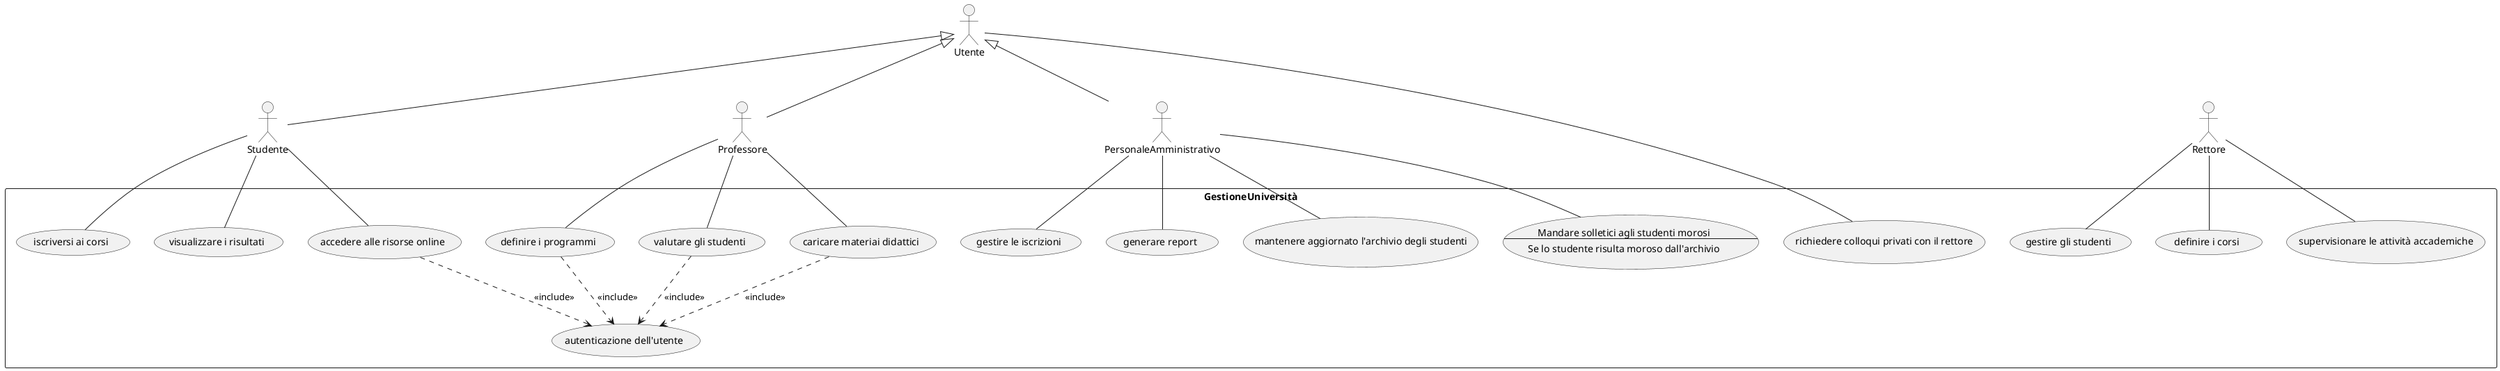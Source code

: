 @startuml
:Utente: as u
:Rettore: as r
:Studente: as s
:Professore: as p
:PersonaleAmministrativo: as pa

rectangle GestioneUniversità {
(gestire gli studenti) as g
(definire i corsi) as d
(supervisionare le attività accademiche) as sup
(richiedere colloqui privati con il rettore) as rich
(iscriversi ai corsi) as sign
(visualizzare i risultati) as view
(accedere alle risorse online) as access
(autenticazione dell'utente) as aut
(definire i programmi) as def
(valutare gli studenti) as val
(caricare materiai didattici) as c
(gestire le iscrizioni) as gi
(generare report) as gr
(mantenere aggiornato l'archivio degli studenti) as ma
usecase ms as "Mandare solletici agli studenti morosi
----
Se lo studente risulta moroso dall'archivio"
}
pa -- gi
pa -- gr
pa -- ma
pa -- ms
access ..> aut : <<include>>
def ..> aut : <<include>>
val ..> aut : <<include>>
c ..> aut : <<include>>
s -- access
s -- sign
p -- c
p -- val
p -- def
s -- view
r -- g
r -- d
r -- sup
u -- rich
u <|-- p
u <|-- pa
u <|-- s
@enduml